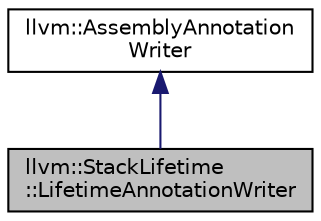 digraph "llvm::StackLifetime::LifetimeAnnotationWriter"
{
 // LATEX_PDF_SIZE
  bgcolor="transparent";
  edge [fontname="Helvetica",fontsize="10",labelfontname="Helvetica",labelfontsize="10"];
  node [fontname="Helvetica",fontsize="10",shape=record];
  Node1 [label="llvm::StackLifetime\l::LifetimeAnnotationWriter",height=0.2,width=0.4,color="black", fillcolor="grey75", style="filled", fontcolor="black",tooltip=" "];
  Node2 -> Node1 [dir="back",color="midnightblue",fontsize="10",style="solid",fontname="Helvetica"];
  Node2 [label="llvm::AssemblyAnnotation\lWriter",height=0.2,width=0.4,color="black",URL="$classllvm_1_1AssemblyAnnotationWriter.html",tooltip=" "];
}
